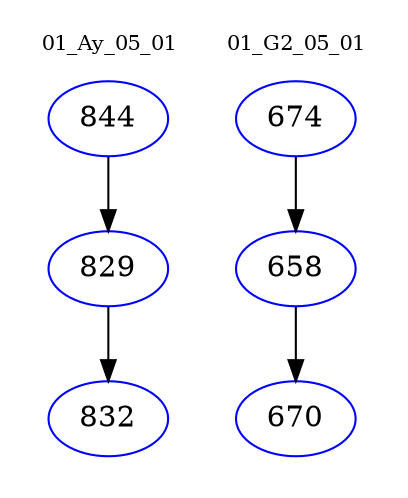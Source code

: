 digraph{
subgraph cluster_0 {
color = white
label = "01_Ay_05_01";
fontsize=10;
T0_844 [label="844", color="blue"]
T0_844 -> T0_829 [color="black"]
T0_829 [label="829", color="blue"]
T0_829 -> T0_832 [color="black"]
T0_832 [label="832", color="blue"]
}
subgraph cluster_1 {
color = white
label = "01_G2_05_01";
fontsize=10;
T1_674 [label="674", color="blue"]
T1_674 -> T1_658 [color="black"]
T1_658 [label="658", color="blue"]
T1_658 -> T1_670 [color="black"]
T1_670 [label="670", color="blue"]
}
}
